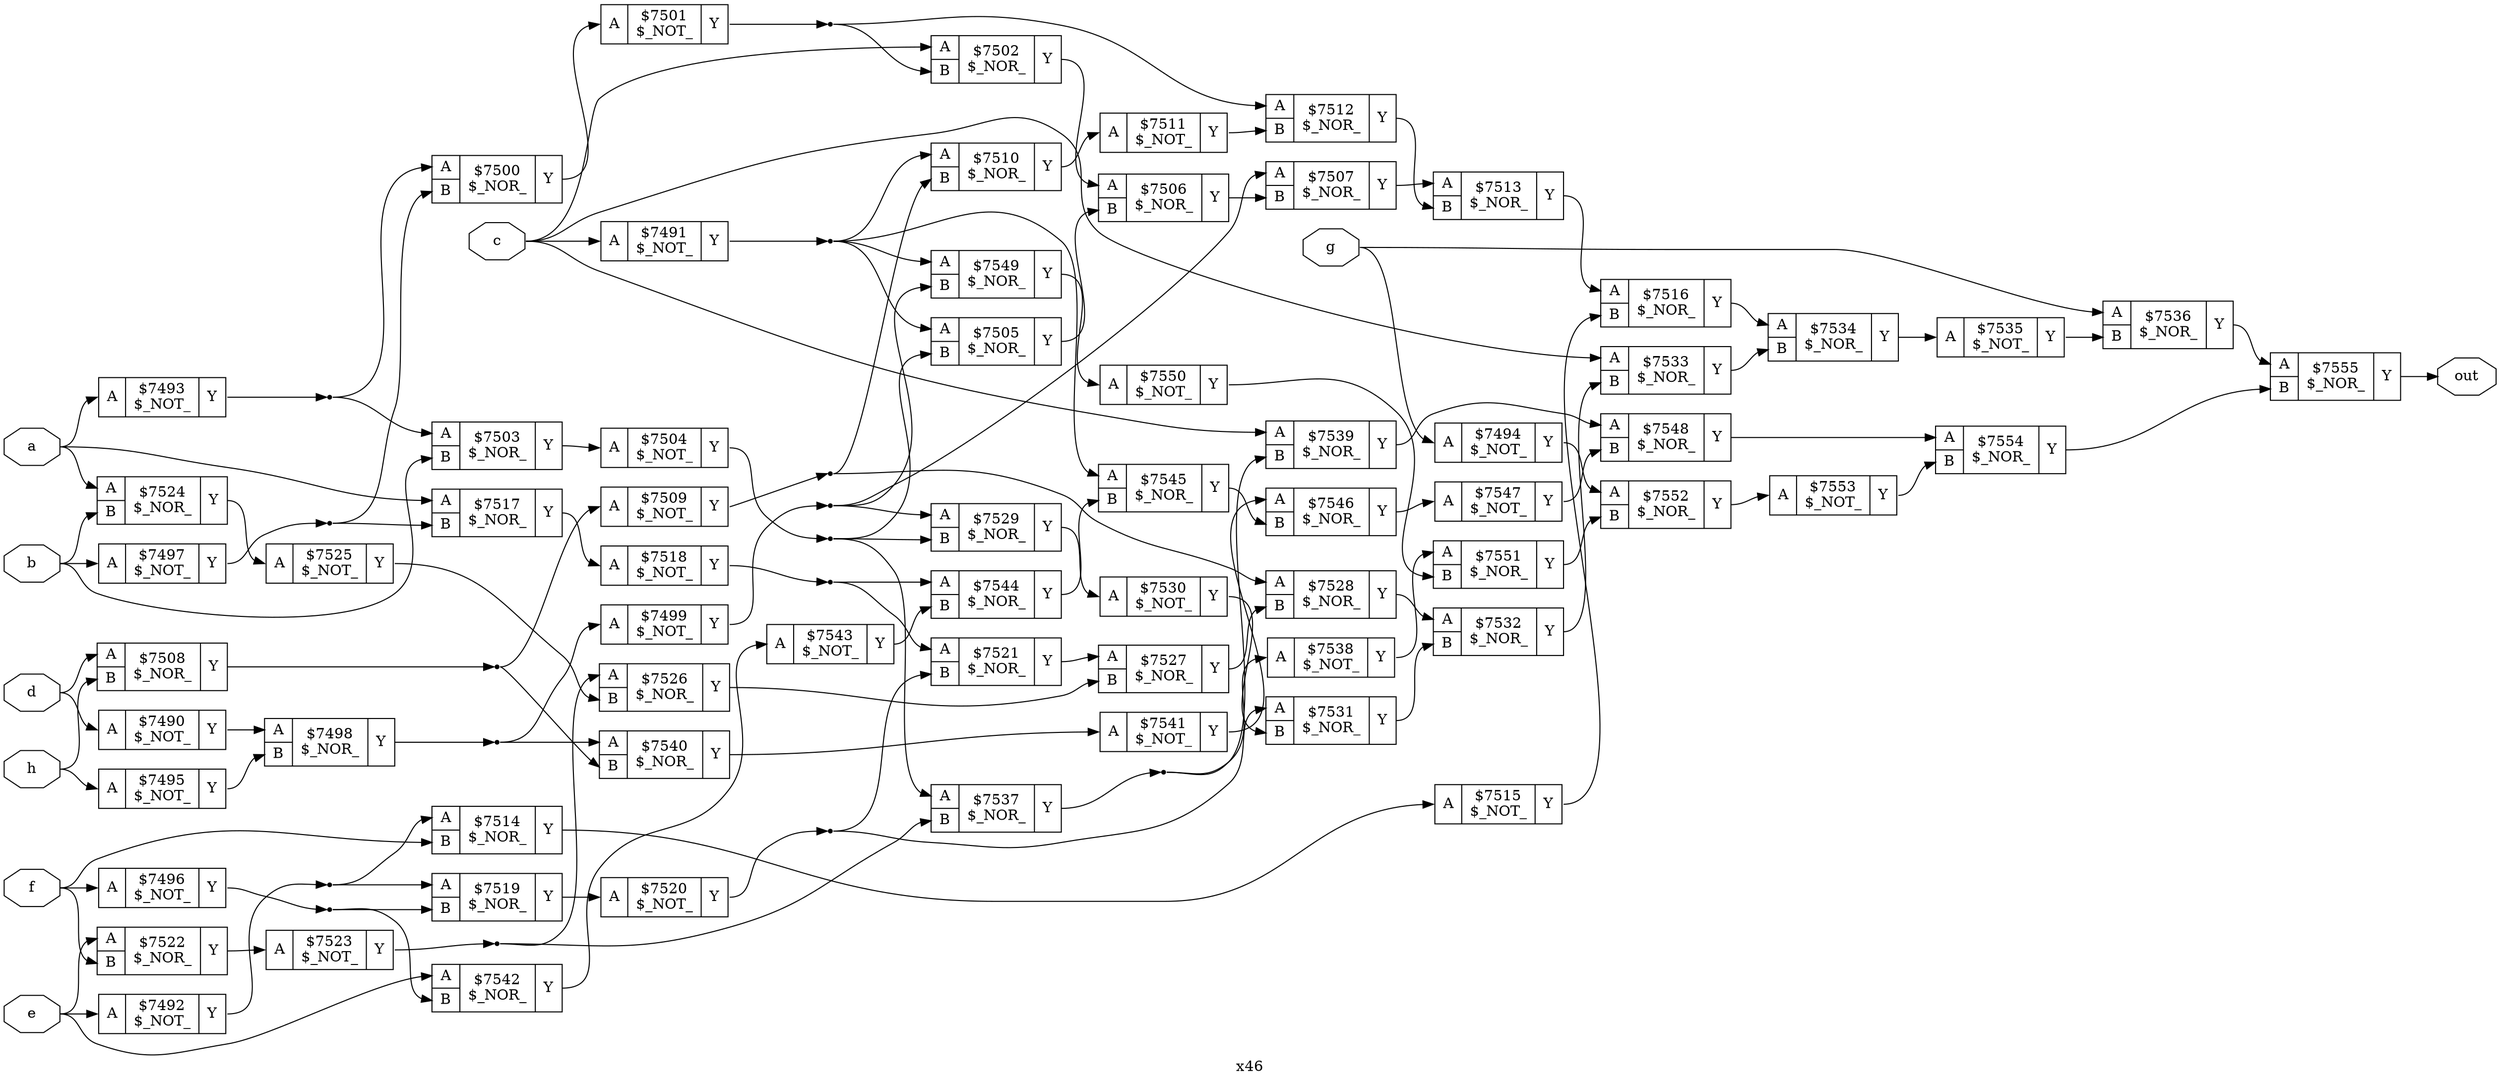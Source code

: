digraph "x46" {
label="x46";
rankdir="LR";
remincross=true;
n66 [ shape=octagon, label="a", color="black", fontcolor="black" ];
n67 [ shape=octagon, label="b", color="black", fontcolor="black" ];
n68 [ shape=octagon, label="c", color="black", fontcolor="black" ];
n69 [ shape=octagon, label="d", color="black", fontcolor="black" ];
n70 [ shape=octagon, label="e", color="black", fontcolor="black" ];
n71 [ shape=octagon, label="f", color="black", fontcolor="black" ];
n72 [ shape=octagon, label="g", color="black", fontcolor="black" ];
n73 [ shape=octagon, label="h", color="black", fontcolor="black" ];
n74 [ shape=octagon, label="out", color="black", fontcolor="black" ];
c77 [ shape=record, label="{{<p75> A}|$7490\n$_NOT_|{<p76> Y}}" ];
c78 [ shape=record, label="{{<p75> A}|$7491\n$_NOT_|{<p76> Y}}" ];
c79 [ shape=record, label="{{<p75> A}|$7492\n$_NOT_|{<p76> Y}}" ];
c80 [ shape=record, label="{{<p75> A}|$7493\n$_NOT_|{<p76> Y}}" ];
c81 [ shape=record, label="{{<p75> A}|$7494\n$_NOT_|{<p76> Y}}" ];
c82 [ shape=record, label="{{<p75> A}|$7495\n$_NOT_|{<p76> Y}}" ];
c83 [ shape=record, label="{{<p75> A}|$7496\n$_NOT_|{<p76> Y}}" ];
c84 [ shape=record, label="{{<p75> A}|$7497\n$_NOT_|{<p76> Y}}" ];
c86 [ shape=record, label="{{<p75> A|<p85> B}|$7498\n$_NOR_|{<p76> Y}}" ];
c87 [ shape=record, label="{{<p75> A}|$7499\n$_NOT_|{<p76> Y}}" ];
c88 [ shape=record, label="{{<p75> A|<p85> B}|$7500\n$_NOR_|{<p76> Y}}" ];
c89 [ shape=record, label="{{<p75> A}|$7501\n$_NOT_|{<p76> Y}}" ];
c90 [ shape=record, label="{{<p75> A|<p85> B}|$7502\n$_NOR_|{<p76> Y}}" ];
c91 [ shape=record, label="{{<p75> A|<p85> B}|$7503\n$_NOR_|{<p76> Y}}" ];
c92 [ shape=record, label="{{<p75> A}|$7504\n$_NOT_|{<p76> Y}}" ];
c93 [ shape=record, label="{{<p75> A|<p85> B}|$7505\n$_NOR_|{<p76> Y}}" ];
c94 [ shape=record, label="{{<p75> A|<p85> B}|$7506\n$_NOR_|{<p76> Y}}" ];
c95 [ shape=record, label="{{<p75> A|<p85> B}|$7507\n$_NOR_|{<p76> Y}}" ];
c96 [ shape=record, label="{{<p75> A|<p85> B}|$7508\n$_NOR_|{<p76> Y}}" ];
c97 [ shape=record, label="{{<p75> A}|$7509\n$_NOT_|{<p76> Y}}" ];
c98 [ shape=record, label="{{<p75> A|<p85> B}|$7510\n$_NOR_|{<p76> Y}}" ];
c99 [ shape=record, label="{{<p75> A}|$7511\n$_NOT_|{<p76> Y}}" ];
c100 [ shape=record, label="{{<p75> A|<p85> B}|$7512\n$_NOR_|{<p76> Y}}" ];
c101 [ shape=record, label="{{<p75> A|<p85> B}|$7513\n$_NOR_|{<p76> Y}}" ];
c102 [ shape=record, label="{{<p75> A|<p85> B}|$7514\n$_NOR_|{<p76> Y}}" ];
c103 [ shape=record, label="{{<p75> A}|$7515\n$_NOT_|{<p76> Y}}" ];
c104 [ shape=record, label="{{<p75> A|<p85> B}|$7516\n$_NOR_|{<p76> Y}}" ];
c105 [ shape=record, label="{{<p75> A|<p85> B}|$7517\n$_NOR_|{<p76> Y}}" ];
c106 [ shape=record, label="{{<p75> A}|$7518\n$_NOT_|{<p76> Y}}" ];
c107 [ shape=record, label="{{<p75> A|<p85> B}|$7519\n$_NOR_|{<p76> Y}}" ];
c108 [ shape=record, label="{{<p75> A}|$7520\n$_NOT_|{<p76> Y}}" ];
c109 [ shape=record, label="{{<p75> A|<p85> B}|$7521\n$_NOR_|{<p76> Y}}" ];
c110 [ shape=record, label="{{<p75> A|<p85> B}|$7522\n$_NOR_|{<p76> Y}}" ];
c111 [ shape=record, label="{{<p75> A}|$7523\n$_NOT_|{<p76> Y}}" ];
c112 [ shape=record, label="{{<p75> A|<p85> B}|$7524\n$_NOR_|{<p76> Y}}" ];
c113 [ shape=record, label="{{<p75> A}|$7525\n$_NOT_|{<p76> Y}}" ];
c114 [ shape=record, label="{{<p75> A|<p85> B}|$7526\n$_NOR_|{<p76> Y}}" ];
c115 [ shape=record, label="{{<p75> A|<p85> B}|$7527\n$_NOR_|{<p76> Y}}" ];
c116 [ shape=record, label="{{<p75> A|<p85> B}|$7528\n$_NOR_|{<p76> Y}}" ];
c117 [ shape=record, label="{{<p75> A|<p85> B}|$7529\n$_NOR_|{<p76> Y}}" ];
c118 [ shape=record, label="{{<p75> A}|$7530\n$_NOT_|{<p76> Y}}" ];
c119 [ shape=record, label="{{<p75> A|<p85> B}|$7531\n$_NOR_|{<p76> Y}}" ];
c120 [ shape=record, label="{{<p75> A|<p85> B}|$7532\n$_NOR_|{<p76> Y}}" ];
c121 [ shape=record, label="{{<p75> A|<p85> B}|$7533\n$_NOR_|{<p76> Y}}" ];
c122 [ shape=record, label="{{<p75> A|<p85> B}|$7534\n$_NOR_|{<p76> Y}}" ];
c123 [ shape=record, label="{{<p75> A}|$7535\n$_NOT_|{<p76> Y}}" ];
c124 [ shape=record, label="{{<p75> A|<p85> B}|$7536\n$_NOR_|{<p76> Y}}" ];
c125 [ shape=record, label="{{<p75> A|<p85> B}|$7537\n$_NOR_|{<p76> Y}}" ];
c126 [ shape=record, label="{{<p75> A}|$7538\n$_NOT_|{<p76> Y}}" ];
c127 [ shape=record, label="{{<p75> A|<p85> B}|$7539\n$_NOR_|{<p76> Y}}" ];
c128 [ shape=record, label="{{<p75> A|<p85> B}|$7540\n$_NOR_|{<p76> Y}}" ];
c129 [ shape=record, label="{{<p75> A}|$7541\n$_NOT_|{<p76> Y}}" ];
c130 [ shape=record, label="{{<p75> A|<p85> B}|$7542\n$_NOR_|{<p76> Y}}" ];
c131 [ shape=record, label="{{<p75> A}|$7543\n$_NOT_|{<p76> Y}}" ];
c132 [ shape=record, label="{{<p75> A|<p85> B}|$7544\n$_NOR_|{<p76> Y}}" ];
c133 [ shape=record, label="{{<p75> A|<p85> B}|$7545\n$_NOR_|{<p76> Y}}" ];
c134 [ shape=record, label="{{<p75> A|<p85> B}|$7546\n$_NOR_|{<p76> Y}}" ];
c135 [ shape=record, label="{{<p75> A}|$7547\n$_NOT_|{<p76> Y}}" ];
c136 [ shape=record, label="{{<p75> A|<p85> B}|$7548\n$_NOR_|{<p76> Y}}" ];
c137 [ shape=record, label="{{<p75> A|<p85> B}|$7549\n$_NOR_|{<p76> Y}}" ];
c138 [ shape=record, label="{{<p75> A}|$7550\n$_NOT_|{<p76> Y}}" ];
c139 [ shape=record, label="{{<p75> A|<p85> B}|$7551\n$_NOR_|{<p76> Y}}" ];
c140 [ shape=record, label="{{<p75> A|<p85> B}|$7552\n$_NOR_|{<p76> Y}}" ];
c141 [ shape=record, label="{{<p75> A}|$7553\n$_NOT_|{<p76> Y}}" ];
c142 [ shape=record, label="{{<p75> A|<p85> B}|$7554\n$_NOR_|{<p76> Y}}" ];
c143 [ shape=record, label="{{<p75> A|<p85> B}|$7555\n$_NOR_|{<p76> Y}}" ];
c77:p76:e -> c86:p75:w [color="black", label=""];
n10 [ shape=point ];
c87:p76:e -> n10:w [color="black", label=""];
n10:e -> c117:p75:w [color="black", label=""];
n10:e -> c137:p85:w [color="black", label=""];
n10:e -> c95:p75:w [color="black", label=""];
c88:p76:e -> c89:p75:w [color="black", label=""];
n12 [ shape=point ];
c89:p76:e -> n12:w [color="black", label=""];
n12:e -> c100:p75:w [color="black", label=""];
n12:e -> c90:p85:w [color="black", label=""];
c90:p76:e -> c94:p75:w [color="black", label=""];
c91:p76:e -> c92:p75:w [color="black", label=""];
n15 [ shape=point ];
c92:p76:e -> n15:w [color="black", label=""];
n15:e -> c117:p85:w [color="black", label=""];
n15:e -> c125:p75:w [color="black", label=""];
n15:e -> c93:p85:w [color="black", label=""];
c93:p76:e -> c94:p85:w [color="black", label=""];
c94:p76:e -> c95:p85:w [color="black", label=""];
c95:p76:e -> c101:p75:w [color="black", label=""];
n19 [ shape=point ];
c96:p76:e -> n19:w [color="black", label=""];
n19:e -> c128:p85:w [color="black", label=""];
n19:e -> c97:p75:w [color="black", label=""];
n2 [ shape=point ];
c78:p76:e -> n2:w [color="black", label=""];
n2:e -> c133:p75:w [color="black", label=""];
n2:e -> c137:p75:w [color="black", label=""];
n2:e -> c93:p75:w [color="black", label=""];
n2:e -> c98:p75:w [color="black", label=""];
n20 [ shape=point ];
c97:p76:e -> n20:w [color="black", label=""];
n20:e -> c116:p75:w [color="black", label=""];
n20:e -> c98:p85:w [color="black", label=""];
c98:p76:e -> c99:p75:w [color="black", label=""];
c99:p76:e -> c100:p85:w [color="black", label=""];
c100:p76:e -> c101:p85:w [color="black", label=""];
c101:p76:e -> c104:p75:w [color="black", label=""];
c102:p76:e -> c103:p75:w [color="black", label=""];
c103:p76:e -> c104:p85:w [color="black", label=""];
c104:p76:e -> c122:p75:w [color="black", label=""];
c105:p76:e -> c106:p75:w [color="black", label=""];
n29 [ shape=point ];
c106:p76:e -> n29:w [color="black", label=""];
n29:e -> c109:p75:w [color="black", label=""];
n29:e -> c132:p75:w [color="black", label=""];
n3 [ shape=point ];
c79:p76:e -> n3:w [color="black", label=""];
n3:e -> c102:p75:w [color="black", label=""];
n3:e -> c107:p75:w [color="black", label=""];
c107:p76:e -> c108:p75:w [color="black", label=""];
n31 [ shape=point ];
c108:p76:e -> n31:w [color="black", label=""];
n31:e -> c109:p85:w [color="black", label=""];
n31:e -> c119:p75:w [color="black", label=""];
c109:p76:e -> c115:p75:w [color="black", label=""];
c110:p76:e -> c111:p75:w [color="black", label=""];
n34 [ shape=point ];
c111:p76:e -> n34:w [color="black", label=""];
n34:e -> c114:p75:w [color="black", label=""];
n34:e -> c125:p85:w [color="black", label=""];
c112:p76:e -> c113:p75:w [color="black", label=""];
c113:p76:e -> c114:p85:w [color="black", label=""];
c114:p76:e -> c115:p85:w [color="black", label=""];
c115:p76:e -> c116:p85:w [color="black", label=""];
c116:p76:e -> c120:p75:w [color="black", label=""];
n4 [ shape=point ];
c80:p76:e -> n4:w [color="black", label=""];
n4:e -> c88:p75:w [color="black", label=""];
n4:e -> c91:p75:w [color="black", label=""];
c117:p76:e -> c118:p75:w [color="black", label=""];
c118:p76:e -> c119:p85:w [color="black", label=""];
c119:p76:e -> c120:p85:w [color="black", label=""];
c120:p76:e -> c121:p85:w [color="black", label=""];
c121:p76:e -> c122:p85:w [color="black", label=""];
c122:p76:e -> c123:p75:w [color="black", label=""];
c123:p76:e -> c124:p85:w [color="black", label=""];
c124:p76:e -> c143:p75:w [color="black", label=""];
n48 [ shape=point ];
c125:p76:e -> n48:w [color="black", label=""];
n48:e -> c126:p75:w [color="black", label=""];
n48:e -> c127:p85:w [color="black", label=""];
c126:p76:e -> c139:p75:w [color="black", label=""];
c81:p76:e -> c140:p75:w [color="black", label=""];
c127:p76:e -> c136:p75:w [color="black", label=""];
c128:p76:e -> c129:p75:w [color="black", label=""];
c129:p76:e -> c134:p75:w [color="black", label=""];
c130:p76:e -> c131:p75:w [color="black", label=""];
c131:p76:e -> c132:p85:w [color="black", label=""];
c132:p76:e -> c133:p85:w [color="black", label=""];
c133:p76:e -> c134:p85:w [color="black", label=""];
c134:p76:e -> c135:p75:w [color="black", label=""];
c135:p76:e -> c136:p85:w [color="black", label=""];
c136:p76:e -> c142:p75:w [color="black", label=""];
c82:p76:e -> c86:p85:w [color="black", label=""];
c137:p76:e -> c138:p75:w [color="black", label=""];
c138:p76:e -> c139:p85:w [color="black", label=""];
c139:p76:e -> c140:p85:w [color="black", label=""];
c140:p76:e -> c141:p75:w [color="black", label=""];
c141:p76:e -> c142:p85:w [color="black", label=""];
c142:p76:e -> c143:p85:w [color="black", label=""];
n66:e -> c105:p75:w [color="black", label=""];
n66:e -> c112:p75:w [color="black", label=""];
n66:e -> c80:p75:w [color="black", label=""];
n67:e -> c112:p85:w [color="black", label=""];
n67:e -> c84:p75:w [color="black", label=""];
n67:e -> c91:p85:w [color="black", label=""];
n68:e -> c121:p75:w [color="black", label=""];
n68:e -> c127:p75:w [color="black", label=""];
n68:e -> c78:p75:w [color="black", label=""];
n68:e -> c90:p75:w [color="black", label=""];
n69:e -> c77:p75:w [color="black", label=""];
n69:e -> c96:p75:w [color="black", label=""];
n7 [ shape=point ];
c83:p76:e -> n7:w [color="black", label=""];
n7:e -> c107:p85:w [color="black", label=""];
n7:e -> c130:p85:w [color="black", label=""];
n70:e -> c110:p75:w [color="black", label=""];
n70:e -> c130:p75:w [color="black", label=""];
n70:e -> c79:p75:w [color="black", label=""];
n71:e -> c102:p85:w [color="black", label=""];
n71:e -> c110:p85:w [color="black", label=""];
n71:e -> c83:p75:w [color="black", label=""];
n72:e -> c124:p75:w [color="black", label=""];
n72:e -> c81:p75:w [color="black", label=""];
n73:e -> c82:p75:w [color="black", label=""];
n73:e -> c96:p85:w [color="black", label=""];
c143:p76:e -> n74:w [color="black", label=""];
n8 [ shape=point ];
c84:p76:e -> n8:w [color="black", label=""];
n8:e -> c105:p85:w [color="black", label=""];
n8:e -> c88:p85:w [color="black", label=""];
n9 [ shape=point ];
c86:p76:e -> n9:w [color="black", label=""];
n9:e -> c128:p75:w [color="black", label=""];
n9:e -> c87:p75:w [color="black", label=""];
}
